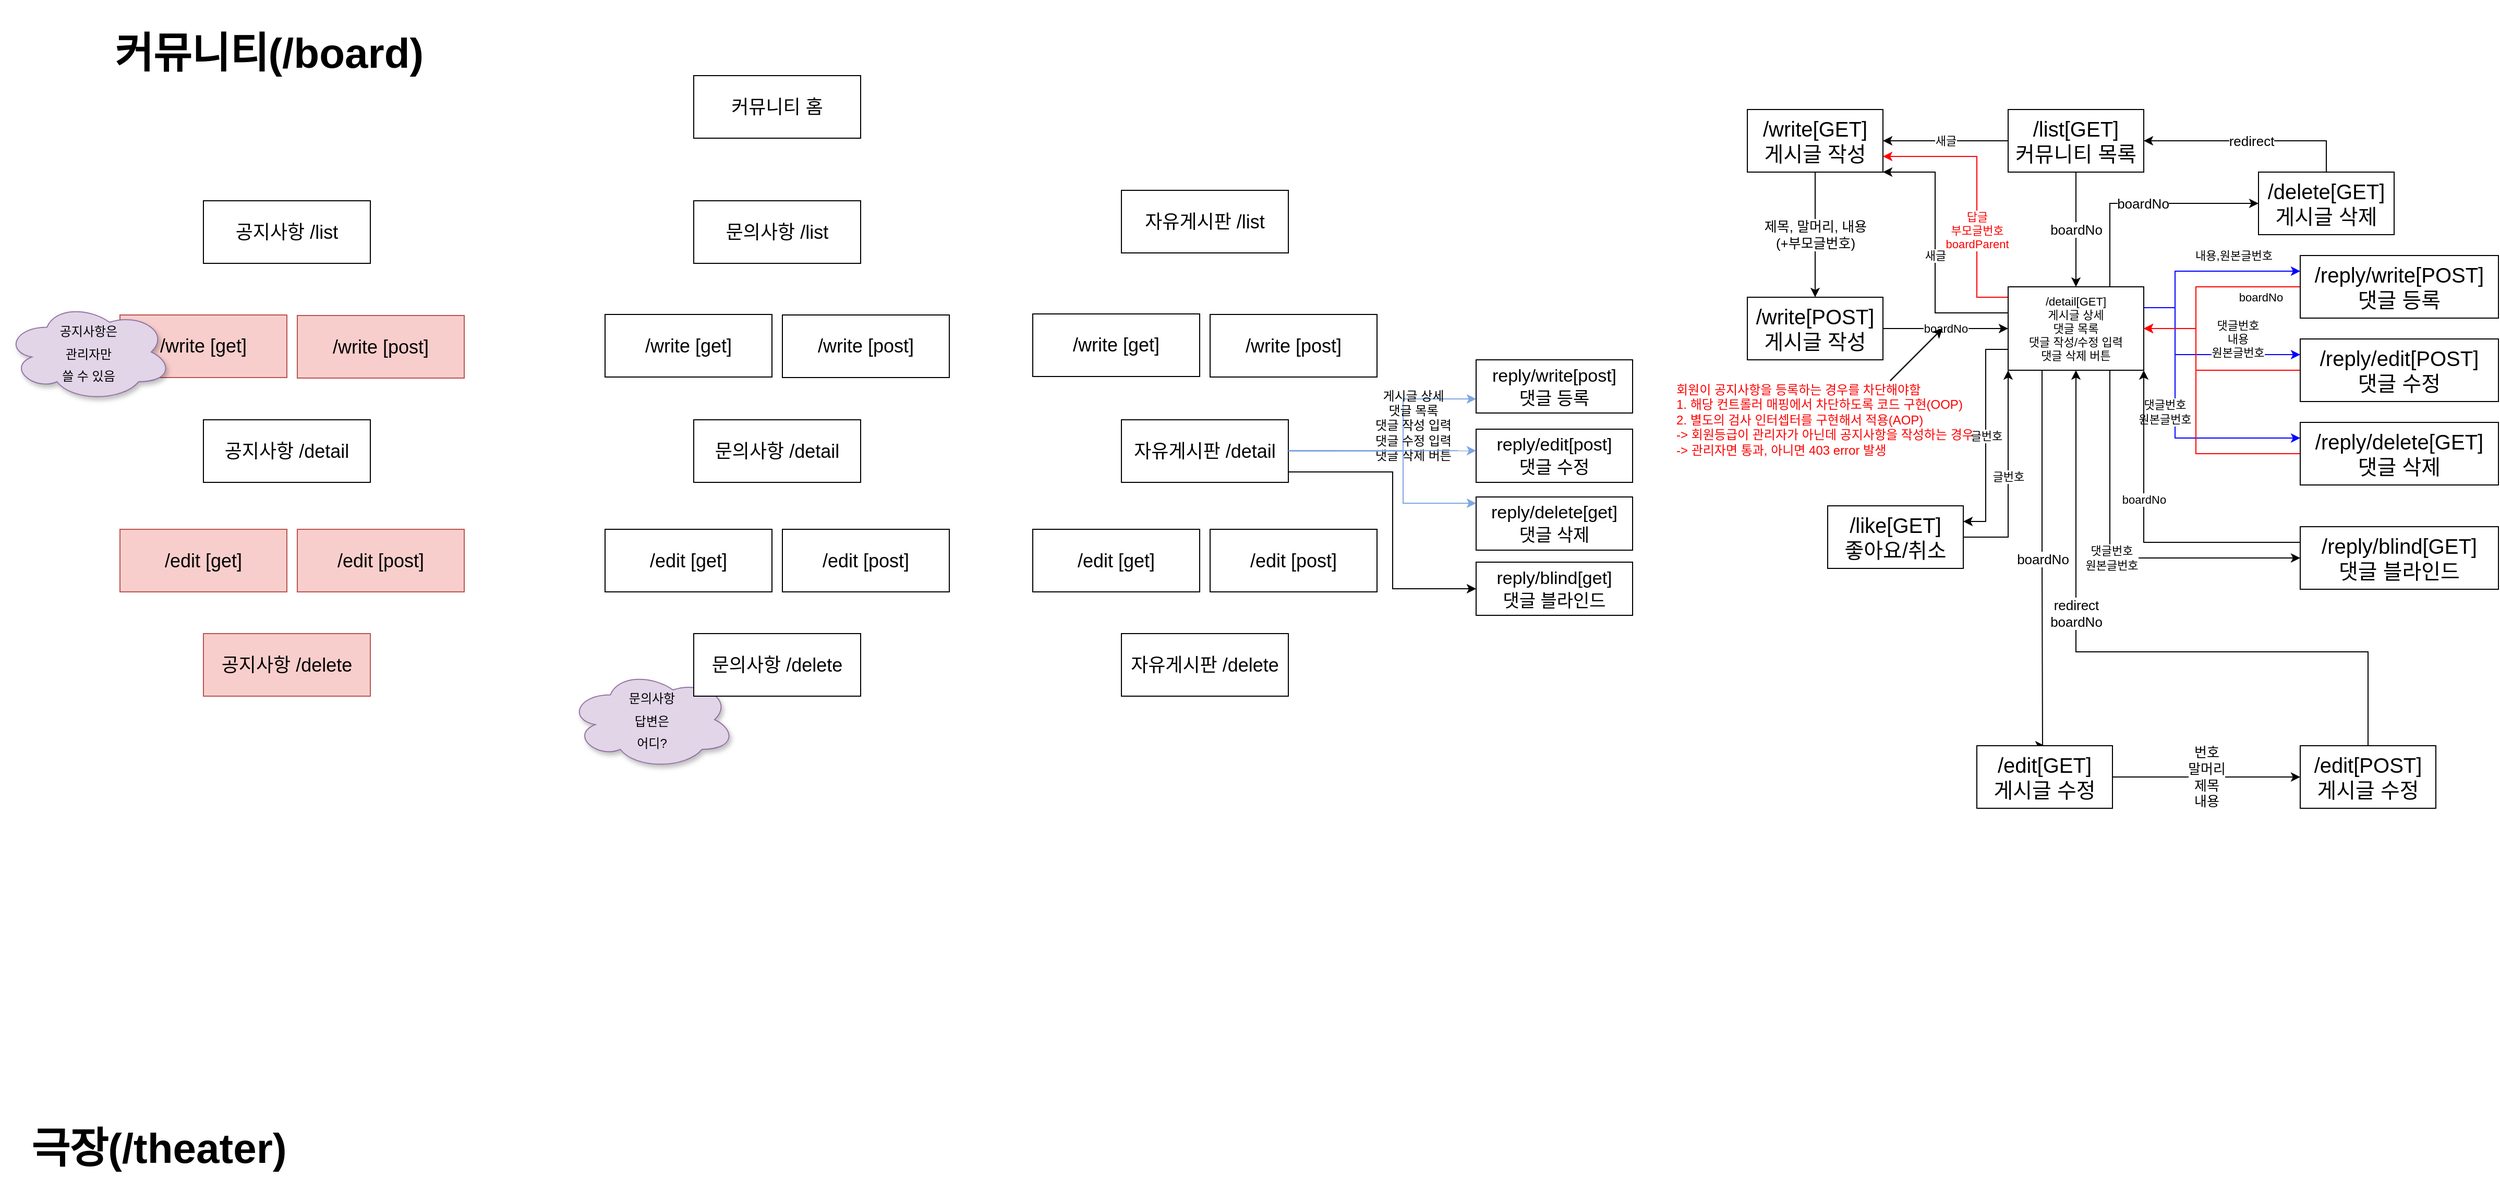 <mxfile version="20.3.6" type="github">
  <diagram id="-bEXN_jVxx_wXRL61Osz" name="flow">
    <mxGraphModel dx="2489" dy="1118" grid="1" gridSize="10" guides="1" tooltips="1" connect="1" arrows="1" fold="1" page="1" pageScale="1" pageWidth="827" pageHeight="1169" math="0" shadow="0">
      <root>
        <mxCell id="0" />
        <mxCell id="1" parent="0" />
        <mxCell id="SvAsBTmps-R1qTvZ2caI-2" value="boardNo" style="edgeStyle=orthogonalEdgeStyle;rounded=0;orthogonalLoop=1;jettySize=auto;html=1;exitX=0.5;exitY=1;exitDx=0;exitDy=0;entryX=0.5;entryY=0;entryDx=0;entryDy=0;strokeColor=#000000;fontSize=13;" edge="1" parent="1" source="SvAsBTmps-R1qTvZ2caI-4" target="SvAsBTmps-R1qTvZ2caI-14">
          <mxGeometry relative="1" as="geometry" />
        </mxCell>
        <mxCell id="SvAsBTmps-R1qTvZ2caI-3" value="새글" style="edgeStyle=orthogonalEdgeStyle;rounded=0;orthogonalLoop=1;jettySize=auto;html=1;exitX=0;exitY=0.5;exitDx=0;exitDy=0;entryX=1;entryY=0.5;entryDx=0;entryDy=0;strokeColor=#000000;fontSize=11;" edge="1" parent="1" source="SvAsBTmps-R1qTvZ2caI-4" target="SvAsBTmps-R1qTvZ2caI-16">
          <mxGeometry relative="1" as="geometry" />
        </mxCell>
        <mxCell id="SvAsBTmps-R1qTvZ2caI-4" value="/list[GET]&lt;br&gt;커뮤니티 목록" style="rounded=0;whiteSpace=wrap;html=1;fontSize=20;" vertex="1" parent="1">
          <mxGeometry x="1100" y="245" width="130" height="60" as="geometry" />
        </mxCell>
        <mxCell id="SvAsBTmps-R1qTvZ2caI-5" value="boardNo" style="edgeStyle=orthogonalEdgeStyle;rounded=0;orthogonalLoop=1;jettySize=auto;html=1;exitX=0.75;exitY=0;exitDx=0;exitDy=0;entryX=0;entryY=0.5;entryDx=0;entryDy=0;strokeColor=#000000;fontSize=13;" edge="1" parent="1" source="SvAsBTmps-R1qTvZ2caI-14" target="SvAsBTmps-R1qTvZ2caI-20">
          <mxGeometry relative="1" as="geometry" />
        </mxCell>
        <mxCell id="SvAsBTmps-R1qTvZ2caI-6" value="boardNo" style="edgeStyle=orthogonalEdgeStyle;rounded=0;orthogonalLoop=1;jettySize=auto;html=1;exitX=0.25;exitY=1;exitDx=0;exitDy=0;entryX=0.5;entryY=0;entryDx=0;entryDy=0;strokeColor=#000000;fontSize=13;" edge="1" parent="1" source="SvAsBTmps-R1qTvZ2caI-14" target="SvAsBTmps-R1qTvZ2caI-22">
          <mxGeometry relative="1" as="geometry">
            <Array as="points">
              <mxPoint x="1133" y="675" />
              <mxPoint x="1133" y="855" />
            </Array>
          </mxGeometry>
        </mxCell>
        <mxCell id="SvAsBTmps-R1qTvZ2caI-7" value="새글" style="edgeStyle=orthogonalEdgeStyle;rounded=0;orthogonalLoop=1;jettySize=auto;html=1;exitX=0;exitY=0.25;exitDx=0;exitDy=0;entryX=1;entryY=1;entryDx=0;entryDy=0;" edge="1" parent="1" source="SvAsBTmps-R1qTvZ2caI-14" target="SvAsBTmps-R1qTvZ2caI-16">
          <mxGeometry relative="1" as="geometry">
            <Array as="points">
              <mxPoint x="1030" y="440" />
              <mxPoint x="1030" y="305" />
            </Array>
          </mxGeometry>
        </mxCell>
        <mxCell id="SvAsBTmps-R1qTvZ2caI-8" value="답글&lt;br&gt;부모글번호&lt;br&gt;boardParent" style="edgeStyle=orthogonalEdgeStyle;rounded=0;orthogonalLoop=1;jettySize=auto;html=1;exitX=0;exitY=0;exitDx=0;exitDy=0;entryX=1;entryY=0.75;entryDx=0;entryDy=0;fontColor=#FF0000;strokeColor=#FF0000;" edge="1" parent="1" source="SvAsBTmps-R1qTvZ2caI-14" target="SvAsBTmps-R1qTvZ2caI-16">
          <mxGeometry x="-0.216" relative="1" as="geometry">
            <Array as="points">
              <mxPoint x="1070" y="425" />
              <mxPoint x="1070" y="290" />
            </Array>
            <mxPoint as="offset" />
          </mxGeometry>
        </mxCell>
        <mxCell id="SvAsBTmps-R1qTvZ2caI-9" value="내용,원본글번호" style="edgeStyle=orthogonalEdgeStyle;rounded=0;orthogonalLoop=1;jettySize=auto;html=1;exitX=1;exitY=0.25;exitDx=0;exitDy=0;entryX=0;entryY=0.25;entryDx=0;entryDy=0;strokeColor=#0000FF;fontSize=11;fontColor=#000000;" edge="1" parent="1" source="SvAsBTmps-R1qTvZ2caI-14" target="SvAsBTmps-R1qTvZ2caI-27">
          <mxGeometry x="0.31" y="15" relative="1" as="geometry">
            <Array as="points">
              <mxPoint x="1260" y="435" />
              <mxPoint x="1260" y="400" />
            </Array>
            <mxPoint as="offset" />
          </mxGeometry>
        </mxCell>
        <mxCell id="SvAsBTmps-R1qTvZ2caI-10" value="댓글번호&lt;br&gt;내용&lt;br&gt;원본글번호" style="edgeStyle=orthogonalEdgeStyle;rounded=0;orthogonalLoop=1;jettySize=auto;html=1;exitX=1;exitY=0.25;exitDx=0;exitDy=0;entryX=0;entryY=0.25;entryDx=0;entryDy=0;strokeColor=#0000FF;fontSize=11;fontColor=#000000;" edge="1" parent="1" source="SvAsBTmps-R1qTvZ2caI-14" target="SvAsBTmps-R1qTvZ2caI-29">
          <mxGeometry x="0.385" y="15" relative="1" as="geometry">
            <Array as="points">
              <mxPoint x="1260" y="435" />
              <mxPoint x="1260" y="480" />
            </Array>
            <mxPoint as="offset" />
          </mxGeometry>
        </mxCell>
        <mxCell id="SvAsBTmps-R1qTvZ2caI-11" value="댓글번호&lt;br&gt;원본글번호" style="edgeStyle=orthogonalEdgeStyle;rounded=0;orthogonalLoop=1;jettySize=auto;html=1;exitX=1;exitY=0.25;exitDx=0;exitDy=0;entryX=0;entryY=0.25;entryDx=0;entryDy=0;strokeColor=#0000FF;fontSize=11;fontColor=#000000;" edge="1" parent="1" source="SvAsBTmps-R1qTvZ2caI-14" target="SvAsBTmps-R1qTvZ2caI-31">
          <mxGeometry x="-0.054" y="-10" relative="1" as="geometry">
            <Array as="points">
              <mxPoint x="1260" y="435" />
              <mxPoint x="1260" y="560" />
            </Array>
            <mxPoint as="offset" />
          </mxGeometry>
        </mxCell>
        <mxCell id="SvAsBTmps-R1qTvZ2caI-12" value="댓글번호&lt;br&gt;원본글번호" style="edgeStyle=orthogonalEdgeStyle;rounded=0;orthogonalLoop=1;jettySize=auto;html=1;exitX=0.75;exitY=1;exitDx=0;exitDy=0;entryX=0;entryY=0.5;entryDx=0;entryDy=0;" edge="1" parent="1" source="SvAsBTmps-R1qTvZ2caI-14" target="SvAsBTmps-R1qTvZ2caI-33">
          <mxGeometry relative="1" as="geometry" />
        </mxCell>
        <mxCell id="SvAsBTmps-R1qTvZ2caI-13" value="글번호" style="edgeStyle=orthogonalEdgeStyle;rounded=0;orthogonalLoop=1;jettySize=auto;html=1;exitX=0;exitY=0.75;exitDx=0;exitDy=0;entryX=1;entryY=0.25;entryDx=0;entryDy=0;" edge="1" parent="1" source="SvAsBTmps-R1qTvZ2caI-14" target="SvAsBTmps-R1qTvZ2caI-35">
          <mxGeometry relative="1" as="geometry" />
        </mxCell>
        <mxCell id="SvAsBTmps-R1qTvZ2caI-14" value="/detail[GET]&lt;br style=&quot;font-size: 11px;&quot;&gt;게시글 상세&lt;br style=&quot;font-size: 11px;&quot;&gt;댓글 목록&lt;br&gt;댓글 작성/수정 입력&lt;br&gt;댓글 삭제 버튼" style="rounded=0;whiteSpace=wrap;html=1;fontSize=11;" vertex="1" parent="1">
          <mxGeometry x="1100" y="415" width="130" height="80" as="geometry" />
        </mxCell>
        <mxCell id="SvAsBTmps-R1qTvZ2caI-15" value="제목, 말머리, 내용&lt;br&gt;(+부모글번호)" style="edgeStyle=orthogonalEdgeStyle;rounded=0;orthogonalLoop=1;jettySize=auto;html=1;exitX=0.5;exitY=1;exitDx=0;exitDy=0;entryX=0.5;entryY=0;entryDx=0;entryDy=0;strokeColor=#000000;fontSize=13;" edge="1" parent="1" source="SvAsBTmps-R1qTvZ2caI-16" target="SvAsBTmps-R1qTvZ2caI-18">
          <mxGeometry relative="1" as="geometry" />
        </mxCell>
        <mxCell id="SvAsBTmps-R1qTvZ2caI-16" value="/write[GET]&lt;br&gt;게시글 작성" style="rounded=0;whiteSpace=wrap;html=1;fontSize=20;" vertex="1" parent="1">
          <mxGeometry x="850" y="245" width="130" height="60" as="geometry" />
        </mxCell>
        <mxCell id="SvAsBTmps-R1qTvZ2caI-17" value="boardNo" style="edgeStyle=orthogonalEdgeStyle;rounded=0;orthogonalLoop=1;jettySize=auto;html=1;exitX=1;exitY=0.5;exitDx=0;exitDy=0;entryX=0;entryY=0.5;entryDx=0;entryDy=0;" edge="1" parent="1" source="SvAsBTmps-R1qTvZ2caI-18" target="SvAsBTmps-R1qTvZ2caI-14">
          <mxGeometry relative="1" as="geometry" />
        </mxCell>
        <mxCell id="SvAsBTmps-R1qTvZ2caI-18" value="/write[POST]&lt;br&gt;게시글 작성" style="rounded=0;whiteSpace=wrap;html=1;fontSize=20;" vertex="1" parent="1">
          <mxGeometry x="850" y="425" width="130" height="60" as="geometry" />
        </mxCell>
        <mxCell id="SvAsBTmps-R1qTvZ2caI-19" value="redirect" style="edgeStyle=orthogonalEdgeStyle;rounded=0;orthogonalLoop=1;jettySize=auto;html=1;exitX=0.5;exitY=0;exitDx=0;exitDy=0;entryX=1;entryY=0.5;entryDx=0;entryDy=0;strokeColor=#000000;fontSize=13;" edge="1" parent="1" source="SvAsBTmps-R1qTvZ2caI-20" target="SvAsBTmps-R1qTvZ2caI-4">
          <mxGeometry relative="1" as="geometry" />
        </mxCell>
        <mxCell id="SvAsBTmps-R1qTvZ2caI-20" value="/delete[GET]&lt;br&gt;게시글 삭제" style="rounded=0;whiteSpace=wrap;html=1;fontSize=20;" vertex="1" parent="1">
          <mxGeometry x="1340" y="305" width="130" height="60" as="geometry" />
        </mxCell>
        <mxCell id="SvAsBTmps-R1qTvZ2caI-21" value="번호&lt;br&gt;말머리&lt;br&gt;제목&lt;br&gt;내용" style="edgeStyle=orthogonalEdgeStyle;rounded=0;orthogonalLoop=1;jettySize=auto;html=1;exitX=1;exitY=0.5;exitDx=0;exitDy=0;entryX=0;entryY=0.5;entryDx=0;entryDy=0;strokeColor=#000000;fontSize=13;" edge="1" parent="1" source="SvAsBTmps-R1qTvZ2caI-22" target="SvAsBTmps-R1qTvZ2caI-24">
          <mxGeometry relative="1" as="geometry" />
        </mxCell>
        <mxCell id="SvAsBTmps-R1qTvZ2caI-22" value="/edit[GET]&lt;br&gt;게시글 수정" style="rounded=0;whiteSpace=wrap;html=1;fontSize=20;" vertex="1" parent="1">
          <mxGeometry x="1070" y="855" width="130" height="60" as="geometry" />
        </mxCell>
        <mxCell id="SvAsBTmps-R1qTvZ2caI-23" value="redirect &lt;br&gt;boardNo" style="edgeStyle=orthogonalEdgeStyle;rounded=0;orthogonalLoop=1;jettySize=auto;html=1;exitX=0.5;exitY=0;exitDx=0;exitDy=0;entryX=0.5;entryY=1;entryDx=0;entryDy=0;strokeColor=#000000;fontSize=13;" edge="1" parent="1" source="SvAsBTmps-R1qTvZ2caI-24" target="SvAsBTmps-R1qTvZ2caI-14">
          <mxGeometry x="0.273" relative="1" as="geometry">
            <Array as="points">
              <mxPoint x="1445" y="765" />
              <mxPoint x="1165" y="765" />
            </Array>
            <mxPoint as="offset" />
          </mxGeometry>
        </mxCell>
        <mxCell id="SvAsBTmps-R1qTvZ2caI-24" value="/edit[POST]&lt;br&gt;게시글 수정" style="rounded=0;whiteSpace=wrap;html=1;fontSize=20;" vertex="1" parent="1">
          <mxGeometry x="1380" y="855" width="130" height="60" as="geometry" />
        </mxCell>
        <mxCell id="SvAsBTmps-R1qTvZ2caI-25" value="회원이 공지사항을 등록하는 경우를 차단해야함&lt;br&gt;1. 해당 컨트롤러 매핑에서 차단하도록 코드 구현(OOP)&lt;br&gt;2. 별도의 검사 인터셉터를 구현해서 적용(AOP)&lt;br&gt;-&amp;gt; 회원등급이 관리자가 아닌데 공지사항을 작성하는 경우&lt;br&gt;-&amp;gt; 관리자면 통과, 아니면 403 error 발생&lt;br&gt;" style="text;html=1;strokeColor=none;fillColor=none;align=left;verticalAlign=top;whiteSpace=wrap;rounded=0;fontColor=#FF0000;" vertex="1" parent="1">
          <mxGeometry x="780" y="500" width="310" height="90" as="geometry" />
        </mxCell>
        <mxCell id="SvAsBTmps-R1qTvZ2caI-26" value="boardNo" style="edgeStyle=orthogonalEdgeStyle;rounded=0;orthogonalLoop=1;jettySize=auto;html=1;exitX=0;exitY=0.5;exitDx=0;exitDy=0;entryX=1;entryY=0.5;entryDx=0;entryDy=0;strokeColor=#FF0000;fontSize=11;fontColor=#000000;" edge="1" parent="1" source="SvAsBTmps-R1qTvZ2caI-27" target="SvAsBTmps-R1qTvZ2caI-14">
          <mxGeometry x="-0.6" y="10" relative="1" as="geometry">
            <Array as="points">
              <mxPoint x="1280" y="415" />
              <mxPoint x="1280" y="455" />
            </Array>
            <mxPoint as="offset" />
          </mxGeometry>
        </mxCell>
        <mxCell id="SvAsBTmps-R1qTvZ2caI-27" value="/reply/write[POST]&lt;br&gt;댓글 등록" style="rounded=0;whiteSpace=wrap;html=1;fontSize=20;" vertex="1" parent="1">
          <mxGeometry x="1380" y="385" width="190" height="60" as="geometry" />
        </mxCell>
        <mxCell id="SvAsBTmps-R1qTvZ2caI-28" style="edgeStyle=orthogonalEdgeStyle;rounded=0;orthogonalLoop=1;jettySize=auto;html=1;exitX=0;exitY=0.5;exitDx=0;exitDy=0;entryX=1;entryY=0.5;entryDx=0;entryDy=0;strokeColor=#FF0000;fontSize=11;fontColor=#000000;" edge="1" parent="1" source="SvAsBTmps-R1qTvZ2caI-29" target="SvAsBTmps-R1qTvZ2caI-14">
          <mxGeometry relative="1" as="geometry">
            <Array as="points">
              <mxPoint x="1280" y="495" />
              <mxPoint x="1280" y="455" />
            </Array>
          </mxGeometry>
        </mxCell>
        <mxCell id="SvAsBTmps-R1qTvZ2caI-29" value="/reply/edit[POST]&lt;br&gt;댓글 수정" style="rounded=0;whiteSpace=wrap;html=1;fontSize=20;" vertex="1" parent="1">
          <mxGeometry x="1380" y="465" width="190" height="60" as="geometry" />
        </mxCell>
        <mxCell id="SvAsBTmps-R1qTvZ2caI-30" style="edgeStyle=orthogonalEdgeStyle;rounded=0;orthogonalLoop=1;jettySize=auto;html=1;exitX=0;exitY=0.5;exitDx=0;exitDy=0;entryX=1;entryY=0.5;entryDx=0;entryDy=0;strokeColor=#FF0000;fontSize=11;fontColor=#000000;" edge="1" parent="1" source="SvAsBTmps-R1qTvZ2caI-31" target="SvAsBTmps-R1qTvZ2caI-14">
          <mxGeometry relative="1" as="geometry">
            <Array as="points">
              <mxPoint x="1280" y="575" />
              <mxPoint x="1280" y="455" />
            </Array>
          </mxGeometry>
        </mxCell>
        <mxCell id="SvAsBTmps-R1qTvZ2caI-31" value="/reply/delete[GET]&lt;br&gt;댓글 삭제" style="rounded=0;whiteSpace=wrap;html=1;fontSize=20;" vertex="1" parent="1">
          <mxGeometry x="1380" y="545" width="190" height="60" as="geometry" />
        </mxCell>
        <mxCell id="SvAsBTmps-R1qTvZ2caI-32" value="boardNo" style="edgeStyle=orthogonalEdgeStyle;rounded=0;orthogonalLoop=1;jettySize=auto;html=1;exitX=0;exitY=0.25;exitDx=0;exitDy=0;entryX=1;entryY=1;entryDx=0;entryDy=0;" edge="1" parent="1" source="SvAsBTmps-R1qTvZ2caI-33" target="SvAsBTmps-R1qTvZ2caI-14">
          <mxGeometry x="0.216" relative="1" as="geometry">
            <mxPoint as="offset" />
          </mxGeometry>
        </mxCell>
        <mxCell id="SvAsBTmps-R1qTvZ2caI-33" value="/reply/blind[GET]&lt;br&gt;댓글 블라인드" style="rounded=0;whiteSpace=wrap;html=1;fontSize=20;" vertex="1" parent="1">
          <mxGeometry x="1380" y="645" width="190" height="60" as="geometry" />
        </mxCell>
        <mxCell id="SvAsBTmps-R1qTvZ2caI-34" value="글번호" style="edgeStyle=orthogonalEdgeStyle;rounded=0;orthogonalLoop=1;jettySize=auto;html=1;exitX=1;exitY=0.5;exitDx=0;exitDy=0;entryX=0;entryY=1;entryDx=0;entryDy=0;" edge="1" parent="1" source="SvAsBTmps-R1qTvZ2caI-35" target="SvAsBTmps-R1qTvZ2caI-14">
          <mxGeometry relative="1" as="geometry" />
        </mxCell>
        <mxCell id="SvAsBTmps-R1qTvZ2caI-35" value="/like[GET]&lt;br&gt;좋아요/취소" style="rounded=0;whiteSpace=wrap;html=1;fontSize=20;" vertex="1" parent="1">
          <mxGeometry x="927" y="625" width="130" height="60" as="geometry" />
        </mxCell>
        <mxCell id="SvAsBTmps-R1qTvZ2caI-36" value="&lt;h1&gt;커뮤니티(/board)&lt;/h1&gt;" style="text;html=1;strokeColor=none;fillColor=none;spacing=5;spacingTop=-20;whiteSpace=wrap;overflow=hidden;rounded=0;fontSize=20;fontColor=#000000;" vertex="1" parent="1">
          <mxGeometry x="-720" y="150" width="370" height="80" as="geometry" />
        </mxCell>
        <mxCell id="SvAsBTmps-R1qTvZ2caI-37" value="" style="endArrow=classic;html=1;rounded=0;" edge="1" parent="1">
          <mxGeometry width="50" height="50" relative="1" as="geometry">
            <mxPoint x="987" y="505" as="sourcePoint" />
            <mxPoint x="1037" y="455" as="targetPoint" />
          </mxGeometry>
        </mxCell>
        <mxCell id="SvAsBTmps-R1qTvZ2caI-38" value="" style="endArrow=classic;html=1;rounded=0;" edge="1" parent="1">
          <mxGeometry width="50" height="50" relative="1" as="geometry">
            <mxPoint x="987" y="505" as="sourcePoint" />
            <mxPoint x="1037" y="455" as="targetPoint" />
          </mxGeometry>
        </mxCell>
        <mxCell id="SvAsBTmps-R1qTvZ2caI-40" value="" style="endArrow=classic;html=1;rounded=0;" edge="1" parent="1">
          <mxGeometry width="50" height="50" relative="1" as="geometry">
            <mxPoint x="987" y="505" as="sourcePoint" />
            <mxPoint x="1037" y="455" as="targetPoint" />
          </mxGeometry>
        </mxCell>
        <mxCell id="SvAsBTmps-R1qTvZ2caI-50" value="커뮤니티 홈" style="rounded=0;whiteSpace=wrap;html=1;fontSize=18;" vertex="1" parent="1">
          <mxGeometry x="-160" y="212.5" width="160" height="60" as="geometry" />
        </mxCell>
        <mxCell id="SvAsBTmps-R1qTvZ2caI-54" value="공지사항 /list" style="rounded=0;whiteSpace=wrap;html=1;fontSize=18;" vertex="1" parent="1">
          <mxGeometry x="-630" y="332.5" width="160" height="60" as="geometry" />
        </mxCell>
        <mxCell id="SvAsBTmps-R1qTvZ2caI-55" value="/write [get]" style="rounded=0;whiteSpace=wrap;html=1;fontSize=18;fillColor=#f8cecc;strokeColor=#b85450;" vertex="1" parent="1">
          <mxGeometry x="-710" y="442" width="160" height="60" as="geometry" />
        </mxCell>
        <mxCell id="SvAsBTmps-R1qTvZ2caI-56" value="공지사항 /detail" style="rounded=0;whiteSpace=wrap;html=1;fontSize=18;" vertex="1" parent="1">
          <mxGeometry x="-630" y="542.5" width="160" height="60" as="geometry" />
        </mxCell>
        <mxCell id="SvAsBTmps-R1qTvZ2caI-57" value="/edit [get]" style="rounded=0;whiteSpace=wrap;html=1;fontSize=18;fillColor=#f8cecc;strokeColor=#b85450;" vertex="1" parent="1">
          <mxGeometry x="-710" y="647.5" width="160" height="60" as="geometry" />
        </mxCell>
        <mxCell id="SvAsBTmps-R1qTvZ2caI-58" value="공지사항 /delete" style="rounded=0;whiteSpace=wrap;html=1;fontSize=18;fillColor=#f8cecc;strokeColor=#b85450;" vertex="1" parent="1">
          <mxGeometry x="-630" y="747.5" width="160" height="60" as="geometry" />
        </mxCell>
        <mxCell id="SvAsBTmps-R1qTvZ2caI-59" value="/write [post]" style="rounded=0;whiteSpace=wrap;html=1;fontSize=18;fillColor=#f8cecc;strokeColor=#b85450;" vertex="1" parent="1">
          <mxGeometry x="-540" y="442.5" width="160" height="60" as="geometry" />
        </mxCell>
        <mxCell id="SvAsBTmps-R1qTvZ2caI-60" value="/edit [post]" style="rounded=0;whiteSpace=wrap;html=1;fontSize=18;fillColor=#f8cecc;strokeColor=#b85450;" vertex="1" parent="1">
          <mxGeometry x="-540" y="647.5" width="160" height="60" as="geometry" />
        </mxCell>
        <mxCell id="SvAsBTmps-R1qTvZ2caI-61" value="문의사항 /list" style="rounded=0;whiteSpace=wrap;html=1;fontSize=18;" vertex="1" parent="1">
          <mxGeometry x="-160" y="332.5" width="160" height="60" as="geometry" />
        </mxCell>
        <mxCell id="SvAsBTmps-R1qTvZ2caI-64" value="&lt;font style=&quot;font-size: 12px;&quot;&gt;공지사항은&lt;br&gt;관리자만&lt;br&gt;쓸 수 있음&lt;/font&gt;" style="ellipse;shape=cloud;whiteSpace=wrap;html=1;fontSize=18;fillColor=#e1d5e7;strokeColor=#9673a6;gradientColor=none;strokeWidth=1;shadow=1;" vertex="1" parent="1">
          <mxGeometry x="-820" y="430" width="160" height="95" as="geometry" />
        </mxCell>
        <mxCell id="SvAsBTmps-R1qTvZ2caI-65" value="&lt;font style=&quot;font-size: 12px;&quot;&gt;문의사항&lt;br&gt;답변은&lt;br&gt;어디?&lt;/font&gt;" style="ellipse;shape=cloud;whiteSpace=wrap;html=1;fontSize=18;fillColor=#e1d5e7;strokeColor=#9673a6;gradientColor=none;strokeWidth=1;shadow=1;" vertex="1" parent="1">
          <mxGeometry x="-280" y="782.5" width="160" height="95" as="geometry" />
        </mxCell>
        <mxCell id="SvAsBTmps-R1qTvZ2caI-66" value="문의사항&amp;nbsp;/detail" style="rounded=0;whiteSpace=wrap;html=1;fontSize=18;" vertex="1" parent="1">
          <mxGeometry x="-160" y="542.5" width="160" height="60" as="geometry" />
        </mxCell>
        <mxCell id="SvAsBTmps-R1qTvZ2caI-69" value="문의사항&amp;nbsp;/delete" style="rounded=0;whiteSpace=wrap;html=1;fontSize=18;" vertex="1" parent="1">
          <mxGeometry x="-160" y="747.5" width="160" height="60" as="geometry" />
        </mxCell>
        <mxCell id="SvAsBTmps-R1qTvZ2caI-70" value="자유게시판 /list" style="rounded=0;whiteSpace=wrap;html=1;fontSize=18;" vertex="1" parent="1">
          <mxGeometry x="250" y="322.5" width="160" height="60" as="geometry" />
        </mxCell>
        <mxCell id="SvAsBTmps-R1qTvZ2caI-94" value="" style="edgeStyle=orthogonalEdgeStyle;rounded=0;orthogonalLoop=1;jettySize=auto;html=1;fontSize=17;entryX=0;entryY=0.75;entryDx=0;entryDy=0;strokeColor=#7EA6E0;" edge="1" parent="1" source="SvAsBTmps-R1qTvZ2caI-73" target="SvAsBTmps-R1qTvZ2caI-89">
          <mxGeometry relative="1" as="geometry">
            <mxPoint x="530" y="572.5" as="targetPoint" />
            <Array as="points">
              <mxPoint x="520" y="572.5" />
              <mxPoint x="520" y="522.5" />
              <mxPoint x="590" y="522.5" />
            </Array>
          </mxGeometry>
        </mxCell>
        <mxCell id="SvAsBTmps-R1qTvZ2caI-98" style="edgeStyle=orthogonalEdgeStyle;rounded=0;orthogonalLoop=1;jettySize=auto;html=1;exitX=1;exitY=0.5;exitDx=0;exitDy=0;entryX=0;entryY=0.5;entryDx=0;entryDy=0;strokeColor=#000000;fontSize=17;" edge="1" parent="1" source="SvAsBTmps-R1qTvZ2caI-73" target="SvAsBTmps-R1qTvZ2caI-92">
          <mxGeometry relative="1" as="geometry">
            <Array as="points">
              <mxPoint x="410" y="592.5" />
              <mxPoint x="510" y="592.5" />
              <mxPoint x="510" y="704.5" />
            </Array>
          </mxGeometry>
        </mxCell>
        <mxCell id="SvAsBTmps-R1qTvZ2caI-73" value="자유게시판 /detail" style="rounded=0;whiteSpace=wrap;html=1;fontSize=18;" vertex="1" parent="1">
          <mxGeometry x="250" y="542.5" width="160" height="60" as="geometry" />
        </mxCell>
        <mxCell id="SvAsBTmps-R1qTvZ2caI-76" value="자유게시판&amp;nbsp;/delete" style="rounded=0;whiteSpace=wrap;html=1;fontSize=18;" vertex="1" parent="1">
          <mxGeometry x="250" y="747.5" width="160" height="60" as="geometry" />
        </mxCell>
        <mxCell id="SvAsBTmps-R1qTvZ2caI-77" value="/write [get]" style="rounded=0;whiteSpace=wrap;html=1;fontSize=18;" vertex="1" parent="1">
          <mxGeometry x="-245" y="441.5" width="160" height="60" as="geometry" />
        </mxCell>
        <mxCell id="SvAsBTmps-R1qTvZ2caI-78" value="/write [post]" style="rounded=0;whiteSpace=wrap;html=1;fontSize=18;" vertex="1" parent="1">
          <mxGeometry x="-75" y="442" width="160" height="60" as="geometry" />
        </mxCell>
        <mxCell id="SvAsBTmps-R1qTvZ2caI-79" value="/write [get]" style="rounded=0;whiteSpace=wrap;html=1;fontSize=18;" vertex="1" parent="1">
          <mxGeometry x="165" y="441" width="160" height="60" as="geometry" />
        </mxCell>
        <mxCell id="SvAsBTmps-R1qTvZ2caI-80" value="/write [post]" style="rounded=0;whiteSpace=wrap;html=1;fontSize=18;" vertex="1" parent="1">
          <mxGeometry x="335" y="441.5" width="160" height="60" as="geometry" />
        </mxCell>
        <mxCell id="SvAsBTmps-R1qTvZ2caI-81" value="/edit [get]" style="rounded=0;whiteSpace=wrap;html=1;fontSize=18;" vertex="1" parent="1">
          <mxGeometry x="-245" y="647.5" width="160" height="60" as="geometry" />
        </mxCell>
        <mxCell id="SvAsBTmps-R1qTvZ2caI-82" value="/edit [post]" style="rounded=0;whiteSpace=wrap;html=1;fontSize=18;" vertex="1" parent="1">
          <mxGeometry x="-75" y="647.5" width="160" height="60" as="geometry" />
        </mxCell>
        <mxCell id="SvAsBTmps-R1qTvZ2caI-85" value="/edit [get]" style="rounded=0;whiteSpace=wrap;html=1;fontSize=18;" vertex="1" parent="1">
          <mxGeometry x="165" y="647.5" width="160" height="60" as="geometry" />
        </mxCell>
        <mxCell id="SvAsBTmps-R1qTvZ2caI-86" value="/edit [post]" style="rounded=0;whiteSpace=wrap;html=1;fontSize=18;" vertex="1" parent="1">
          <mxGeometry x="335" y="647.5" width="160" height="60" as="geometry" />
        </mxCell>
        <mxCell id="SvAsBTmps-R1qTvZ2caI-88" value="게시글 상세&lt;br&gt;댓글 목록&lt;br&gt;댓글 작성 입력&lt;br&gt;댓글 수정 입력&lt;br&gt;댓글 삭제 버튼" style="text;html=1;strokeColor=none;fillColor=none;align=center;verticalAlign=middle;whiteSpace=wrap;rounded=0;shadow=1;strokeWidth=1;fontSize=12;" vertex="1" parent="1">
          <mxGeometry x="490" y="508" width="80" height="79.5" as="geometry" />
        </mxCell>
        <mxCell id="SvAsBTmps-R1qTvZ2caI-89" value="&lt;font style=&quot;font-size: 17px;&quot;&gt;reply/write[post]&lt;br&gt;댓글 등록&lt;/font&gt;" style="rounded=0;whiteSpace=wrap;html=1;fontSize=18;" vertex="1" parent="1">
          <mxGeometry x="590" y="485" width="150" height="51" as="geometry" />
        </mxCell>
        <mxCell id="SvAsBTmps-R1qTvZ2caI-90" value="&lt;font style=&quot;font-size: 17px;&quot;&gt;reply/edit[post]&lt;br&gt;댓글 수정&lt;/font&gt;" style="rounded=0;whiteSpace=wrap;html=1;fontSize=18;" vertex="1" parent="1">
          <mxGeometry x="590" y="551.5" width="150" height="51" as="geometry" />
        </mxCell>
        <mxCell id="SvAsBTmps-R1qTvZ2caI-91" value="&lt;font style=&quot;font-size: 17px;&quot;&gt;reply/delete[get]&lt;br&gt;댓글 삭제&lt;/font&gt;" style="rounded=0;whiteSpace=wrap;html=1;fontSize=18;" vertex="1" parent="1">
          <mxGeometry x="590" y="616.5" width="150" height="51" as="geometry" />
        </mxCell>
        <mxCell id="SvAsBTmps-R1qTvZ2caI-92" value="&lt;font style=&quot;font-size: 17px;&quot;&gt;reply/blind[get]&lt;br&gt;댓글 블라인드&lt;/font&gt;" style="rounded=0;whiteSpace=wrap;html=1;fontSize=18;" vertex="1" parent="1">
          <mxGeometry x="590" y="679" width="150" height="51" as="geometry" />
        </mxCell>
        <mxCell id="SvAsBTmps-R1qTvZ2caI-96" value="" style="edgeStyle=orthogonalEdgeStyle;rounded=0;orthogonalLoop=1;jettySize=auto;html=1;fontSize=17;strokeColor=#7EA6E0;" edge="1" parent="1">
          <mxGeometry relative="1" as="geometry">
            <mxPoint x="410.0" y="572.05" as="sourcePoint" />
            <mxPoint x="590" y="572.05" as="targetPoint" />
            <Array as="points">
              <mxPoint x="590" y="572.05" />
            </Array>
          </mxGeometry>
        </mxCell>
        <mxCell id="SvAsBTmps-R1qTvZ2caI-97" value="" style="edgeStyle=orthogonalEdgeStyle;rounded=0;orthogonalLoop=1;jettySize=auto;html=1;fontSize=17;strokeColor=#7EA6E0;" edge="1" parent="1">
          <mxGeometry relative="1" as="geometry">
            <mxPoint x="410" y="572.5" as="sourcePoint" />
            <mxPoint x="590" y="622.5" as="targetPoint" />
            <Array as="points">
              <mxPoint x="410" y="572.5" />
              <mxPoint x="520" y="572.5" />
              <mxPoint x="520" y="622.5" />
            </Array>
          </mxGeometry>
        </mxCell>
        <mxCell id="SvAsBTmps-R1qTvZ2caI-99" value="&lt;h1&gt;극장(/&lt;span id=&quot;docs-internal-guid-61290a21-7fff-ddbf-8ed0-981193e8d16a&quot; style=&quot;&quot;&gt;&lt;span style=&quot;font-family: Arial; background-color: transparent; font-variant-numeric: normal; font-variant-east-asian: normal; vertical-align: baseline;&quot;&gt;&lt;font style=&quot;font-size: 40px;&quot;&gt;theater&lt;/font&gt;&lt;/span&gt;&lt;/span&gt;)&lt;/h1&gt;" style="text;html=1;strokeColor=none;fillColor=none;spacing=5;spacingTop=-20;whiteSpace=wrap;overflow=hidden;rounded=0;fontSize=20;fontColor=#000000;" vertex="1" parent="1">
          <mxGeometry x="-800" y="1200" width="370" height="80" as="geometry" />
        </mxCell>
      </root>
    </mxGraphModel>
  </diagram>
</mxfile>
